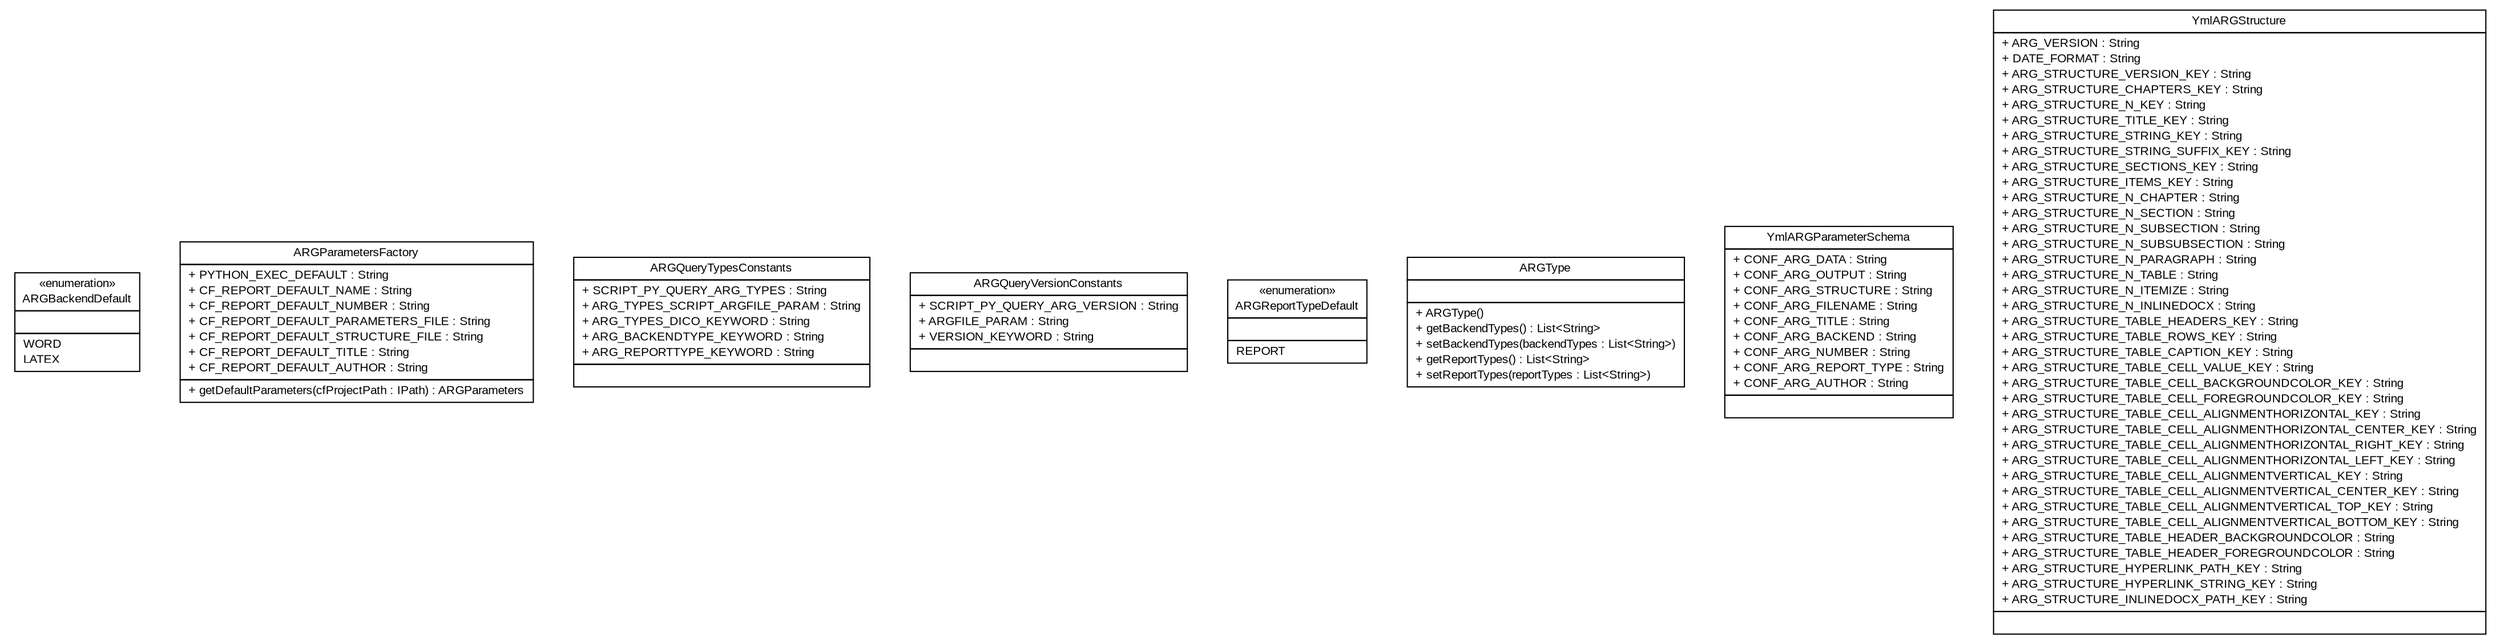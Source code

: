 #!/usr/local/bin/dot
#
# Class diagram 
# Generated by UMLGraph version R5_6-24-gf6e263 (http://www.umlgraph.org/)
#

digraph G {
	edge [fontname="arial",fontsize=10,labelfontname="arial",labelfontsize=10];
	node [fontname="arial",fontsize=10,shape=plaintext];
	nodesep=0.25;
	ranksep=0.5;
	// gov.sandia.cf.application.configuration.arg.ARGBackendDefault
	c659 [label=<<table title="gov.sandia.cf.application.configuration.arg.ARGBackendDefault" border="0" cellborder="1" cellspacing="0" cellpadding="2" port="p" href="./ARGBackendDefault.html">
		<tr><td><table border="0" cellspacing="0" cellpadding="1">
<tr><td align="center" balign="center"> &#171;enumeration&#187; </td></tr>
<tr><td align="center" balign="center"> ARGBackendDefault </td></tr>
		</table></td></tr>
		<tr><td><table border="0" cellspacing="0" cellpadding="1">
<tr><td align="left" balign="left">  </td></tr>
		</table></td></tr>
		<tr><td><table border="0" cellspacing="0" cellpadding="1">
<tr><td align="left" balign="left"> WORD </td></tr>
<tr><td align="left" balign="left"> LATEX </td></tr>
		</table></td></tr>
		</table>>, URL="./ARGBackendDefault.html", fontname="arial", fontcolor="black", fontsize=10.0];
	// gov.sandia.cf.application.configuration.arg.ARGParametersFactory
	c660 [label=<<table title="gov.sandia.cf.application.configuration.arg.ARGParametersFactory" border="0" cellborder="1" cellspacing="0" cellpadding="2" port="p" href="./ARGParametersFactory.html">
		<tr><td><table border="0" cellspacing="0" cellpadding="1">
<tr><td align="center" balign="center"> ARGParametersFactory </td></tr>
		</table></td></tr>
		<tr><td><table border="0" cellspacing="0" cellpadding="1">
<tr><td align="left" balign="left"> + PYTHON_EXEC_DEFAULT : String </td></tr>
<tr><td align="left" balign="left"> + CF_REPORT_DEFAULT_NAME : String </td></tr>
<tr><td align="left" balign="left"> + CF_REPORT_DEFAULT_NUMBER : String </td></tr>
<tr><td align="left" balign="left"> + CF_REPORT_DEFAULT_PARAMETERS_FILE : String </td></tr>
<tr><td align="left" balign="left"> + CF_REPORT_DEFAULT_STRUCTURE_FILE : String </td></tr>
<tr><td align="left" balign="left"> + CF_REPORT_DEFAULT_TITLE : String </td></tr>
<tr><td align="left" balign="left"> + CF_REPORT_DEFAULT_AUTHOR : String </td></tr>
		</table></td></tr>
		<tr><td><table border="0" cellspacing="0" cellpadding="1">
<tr><td align="left" balign="left"> + getDefaultParameters(cfProjectPath : IPath) : ARGParameters </td></tr>
		</table></td></tr>
		</table>>, URL="./ARGParametersFactory.html", fontname="arial", fontcolor="black", fontsize=10.0];
	// gov.sandia.cf.application.configuration.arg.ARGQueryTypesConstants
	c661 [label=<<table title="gov.sandia.cf.application.configuration.arg.ARGQueryTypesConstants" border="0" cellborder="1" cellspacing="0" cellpadding="2" port="p" href="./ARGQueryTypesConstants.html">
		<tr><td><table border="0" cellspacing="0" cellpadding="1">
<tr><td align="center" balign="center"> ARGQueryTypesConstants </td></tr>
		</table></td></tr>
		<tr><td><table border="0" cellspacing="0" cellpadding="1">
<tr><td align="left" balign="left"> + SCRIPT_PY_QUERY_ARG_TYPES : String </td></tr>
<tr><td align="left" balign="left"> + ARG_TYPES_SCRIPT_ARGFILE_PARAM : String </td></tr>
<tr><td align="left" balign="left"> + ARG_TYPES_DICO_KEYWORD : String </td></tr>
<tr><td align="left" balign="left"> + ARG_BACKENDTYPE_KEYWORD : String </td></tr>
<tr><td align="left" balign="left"> + ARG_REPORTTYPE_KEYWORD : String </td></tr>
		</table></td></tr>
		<tr><td><table border="0" cellspacing="0" cellpadding="1">
<tr><td align="left" balign="left">  </td></tr>
		</table></td></tr>
		</table>>, URL="./ARGQueryTypesConstants.html", fontname="arial", fontcolor="black", fontsize=10.0];
	// gov.sandia.cf.application.configuration.arg.ARGQueryVersionConstants
	c662 [label=<<table title="gov.sandia.cf.application.configuration.arg.ARGQueryVersionConstants" border="0" cellborder="1" cellspacing="0" cellpadding="2" port="p" href="./ARGQueryVersionConstants.html">
		<tr><td><table border="0" cellspacing="0" cellpadding="1">
<tr><td align="center" balign="center"> ARGQueryVersionConstants </td></tr>
		</table></td></tr>
		<tr><td><table border="0" cellspacing="0" cellpadding="1">
<tr><td align="left" balign="left"> + SCRIPT_PY_QUERY_ARG_VERSION : String </td></tr>
<tr><td align="left" balign="left"> + ARGFILE_PARAM : String </td></tr>
<tr><td align="left" balign="left"> + VERSION_KEYWORD : String </td></tr>
		</table></td></tr>
		<tr><td><table border="0" cellspacing="0" cellpadding="1">
<tr><td align="left" balign="left">  </td></tr>
		</table></td></tr>
		</table>>, URL="./ARGQueryVersionConstants.html", fontname="arial", fontcolor="black", fontsize=10.0];
	// gov.sandia.cf.application.configuration.arg.ARGReportTypeDefault
	c663 [label=<<table title="gov.sandia.cf.application.configuration.arg.ARGReportTypeDefault" border="0" cellborder="1" cellspacing="0" cellpadding="2" port="p" href="./ARGReportTypeDefault.html">
		<tr><td><table border="0" cellspacing="0" cellpadding="1">
<tr><td align="center" balign="center"> &#171;enumeration&#187; </td></tr>
<tr><td align="center" balign="center"> ARGReportTypeDefault </td></tr>
		</table></td></tr>
		<tr><td><table border="0" cellspacing="0" cellpadding="1">
<tr><td align="left" balign="left">  </td></tr>
		</table></td></tr>
		<tr><td><table border="0" cellspacing="0" cellpadding="1">
<tr><td align="left" balign="left"> REPORT </td></tr>
		</table></td></tr>
		</table>>, URL="./ARGReportTypeDefault.html", fontname="arial", fontcolor="black", fontsize=10.0];
	// gov.sandia.cf.application.configuration.arg.ARGType
	c664 [label=<<table title="gov.sandia.cf.application.configuration.arg.ARGType" border="0" cellborder="1" cellspacing="0" cellpadding="2" port="p" href="./ARGType.html">
		<tr><td><table border="0" cellspacing="0" cellpadding="1">
<tr><td align="center" balign="center"> ARGType </td></tr>
		</table></td></tr>
		<tr><td><table border="0" cellspacing="0" cellpadding="1">
<tr><td align="left" balign="left">  </td></tr>
		</table></td></tr>
		<tr><td><table border="0" cellspacing="0" cellpadding="1">
<tr><td align="left" balign="left"> + ARGType() </td></tr>
<tr><td align="left" balign="left"> + getBackendTypes() : List&lt;String&gt; </td></tr>
<tr><td align="left" balign="left"> + setBackendTypes(backendTypes : List&lt;String&gt;) </td></tr>
<tr><td align="left" balign="left"> + getReportTypes() : List&lt;String&gt; </td></tr>
<tr><td align="left" balign="left"> + setReportTypes(reportTypes : List&lt;String&gt;) </td></tr>
		</table></td></tr>
		</table>>, URL="./ARGType.html", fontname="arial", fontcolor="black", fontsize=10.0];
	// gov.sandia.cf.application.configuration.arg.YmlARGParameterSchema
	c665 [label=<<table title="gov.sandia.cf.application.configuration.arg.YmlARGParameterSchema" border="0" cellborder="1" cellspacing="0" cellpadding="2" port="p" href="./YmlARGParameterSchema.html">
		<tr><td><table border="0" cellspacing="0" cellpadding="1">
<tr><td align="center" balign="center"> YmlARGParameterSchema </td></tr>
		</table></td></tr>
		<tr><td><table border="0" cellspacing="0" cellpadding="1">
<tr><td align="left" balign="left"> + CONF_ARG_DATA : String </td></tr>
<tr><td align="left" balign="left"> + CONF_ARG_OUTPUT : String </td></tr>
<tr><td align="left" balign="left"> + CONF_ARG_STRUCTURE : String </td></tr>
<tr><td align="left" balign="left"> + CONF_ARG_FILENAME : String </td></tr>
<tr><td align="left" balign="left"> + CONF_ARG_TITLE : String </td></tr>
<tr><td align="left" balign="left"> + CONF_ARG_BACKEND : String </td></tr>
<tr><td align="left" balign="left"> + CONF_ARG_NUMBER : String </td></tr>
<tr><td align="left" balign="left"> + CONF_ARG_REPORT_TYPE : String </td></tr>
<tr><td align="left" balign="left"> + CONF_ARG_AUTHOR : String </td></tr>
		</table></td></tr>
		<tr><td><table border="0" cellspacing="0" cellpadding="1">
<tr><td align="left" balign="left">  </td></tr>
		</table></td></tr>
		</table>>, URL="./YmlARGParameterSchema.html", fontname="arial", fontcolor="black", fontsize=10.0];
	// gov.sandia.cf.application.configuration.arg.YmlARGStructure
	c666 [label=<<table title="gov.sandia.cf.application.configuration.arg.YmlARGStructure" border="0" cellborder="1" cellspacing="0" cellpadding="2" port="p" href="./YmlARGStructure.html">
		<tr><td><table border="0" cellspacing="0" cellpadding="1">
<tr><td align="center" balign="center"> YmlARGStructure </td></tr>
		</table></td></tr>
		<tr><td><table border="0" cellspacing="0" cellpadding="1">
<tr><td align="left" balign="left"> + ARG_VERSION : String </td></tr>
<tr><td align="left" balign="left"> + DATE_FORMAT : String </td></tr>
<tr><td align="left" balign="left"> + ARG_STRUCTURE_VERSION_KEY : String </td></tr>
<tr><td align="left" balign="left"> + ARG_STRUCTURE_CHAPTERS_KEY : String </td></tr>
<tr><td align="left" balign="left"> + ARG_STRUCTURE_N_KEY : String </td></tr>
<tr><td align="left" balign="left"> + ARG_STRUCTURE_TITLE_KEY : String </td></tr>
<tr><td align="left" balign="left"> + ARG_STRUCTURE_STRING_KEY : String </td></tr>
<tr><td align="left" balign="left"> + ARG_STRUCTURE_STRING_SUFFIX_KEY : String </td></tr>
<tr><td align="left" balign="left"> + ARG_STRUCTURE_SECTIONS_KEY : String </td></tr>
<tr><td align="left" balign="left"> + ARG_STRUCTURE_ITEMS_KEY : String </td></tr>
<tr><td align="left" balign="left"> + ARG_STRUCTURE_N_CHAPTER : String </td></tr>
<tr><td align="left" balign="left"> + ARG_STRUCTURE_N_SECTION : String </td></tr>
<tr><td align="left" balign="left"> + ARG_STRUCTURE_N_SUBSECTION : String </td></tr>
<tr><td align="left" balign="left"> + ARG_STRUCTURE_N_SUBSUBSECTION : String </td></tr>
<tr><td align="left" balign="left"> + ARG_STRUCTURE_N_PARAGRAPH : String </td></tr>
<tr><td align="left" balign="left"> + ARG_STRUCTURE_N_TABLE : String </td></tr>
<tr><td align="left" balign="left"> + ARG_STRUCTURE_N_ITEMIZE : String </td></tr>
<tr><td align="left" balign="left"> + ARG_STRUCTURE_N_INLINEDOCX : String </td></tr>
<tr><td align="left" balign="left"> + ARG_STRUCTURE_TABLE_HEADERS_KEY : String </td></tr>
<tr><td align="left" balign="left"> + ARG_STRUCTURE_TABLE_ROWS_KEY : String </td></tr>
<tr><td align="left" balign="left"> + ARG_STRUCTURE_TABLE_CAPTION_KEY : String </td></tr>
<tr><td align="left" balign="left"> + ARG_STRUCTURE_TABLE_CELL_VALUE_KEY : String </td></tr>
<tr><td align="left" balign="left"> + ARG_STRUCTURE_TABLE_CELL_BACKGROUNDCOLOR_KEY : String </td></tr>
<tr><td align="left" balign="left"> + ARG_STRUCTURE_TABLE_CELL_FOREGROUNDCOLOR_KEY : String </td></tr>
<tr><td align="left" balign="left"> + ARG_STRUCTURE_TABLE_CELL_ALIGNMENTHORIZONTAL_KEY : String </td></tr>
<tr><td align="left" balign="left"> + ARG_STRUCTURE_TABLE_CELL_ALIGNMENTHORIZONTAL_CENTER_KEY : String </td></tr>
<tr><td align="left" balign="left"> + ARG_STRUCTURE_TABLE_CELL_ALIGNMENTHORIZONTAL_RIGHT_KEY : String </td></tr>
<tr><td align="left" balign="left"> + ARG_STRUCTURE_TABLE_CELL_ALIGNMENTHORIZONTAL_LEFT_KEY : String </td></tr>
<tr><td align="left" balign="left"> + ARG_STRUCTURE_TABLE_CELL_ALIGNMENTVERTICAL_KEY : String </td></tr>
<tr><td align="left" balign="left"> + ARG_STRUCTURE_TABLE_CELL_ALIGNMENTVERTICAL_CENTER_KEY : String </td></tr>
<tr><td align="left" balign="left"> + ARG_STRUCTURE_TABLE_CELL_ALIGNMENTVERTICAL_TOP_KEY : String </td></tr>
<tr><td align="left" balign="left"> + ARG_STRUCTURE_TABLE_CELL_ALIGNMENTVERTICAL_BOTTOM_KEY : String </td></tr>
<tr><td align="left" balign="left"> + ARG_STRUCTURE_TABLE_HEADER_BACKGROUNDCOLOR : String </td></tr>
<tr><td align="left" balign="left"> + ARG_STRUCTURE_TABLE_HEADER_FOREGROUNDCOLOR : String </td></tr>
<tr><td align="left" balign="left"> + ARG_STRUCTURE_HYPERLINK_PATH_KEY : String </td></tr>
<tr><td align="left" balign="left"> + ARG_STRUCTURE_HYPERLINK_STRING_KEY : String </td></tr>
<tr><td align="left" balign="left"> + ARG_STRUCTURE_INLINEDOCX_PATH_KEY : String </td></tr>
		</table></td></tr>
		<tr><td><table border="0" cellspacing="0" cellpadding="1">
<tr><td align="left" balign="left">  </td></tr>
		</table></td></tr>
		</table>>, URL="./YmlARGStructure.html", fontname="arial", fontcolor="black", fontsize=10.0];
}

